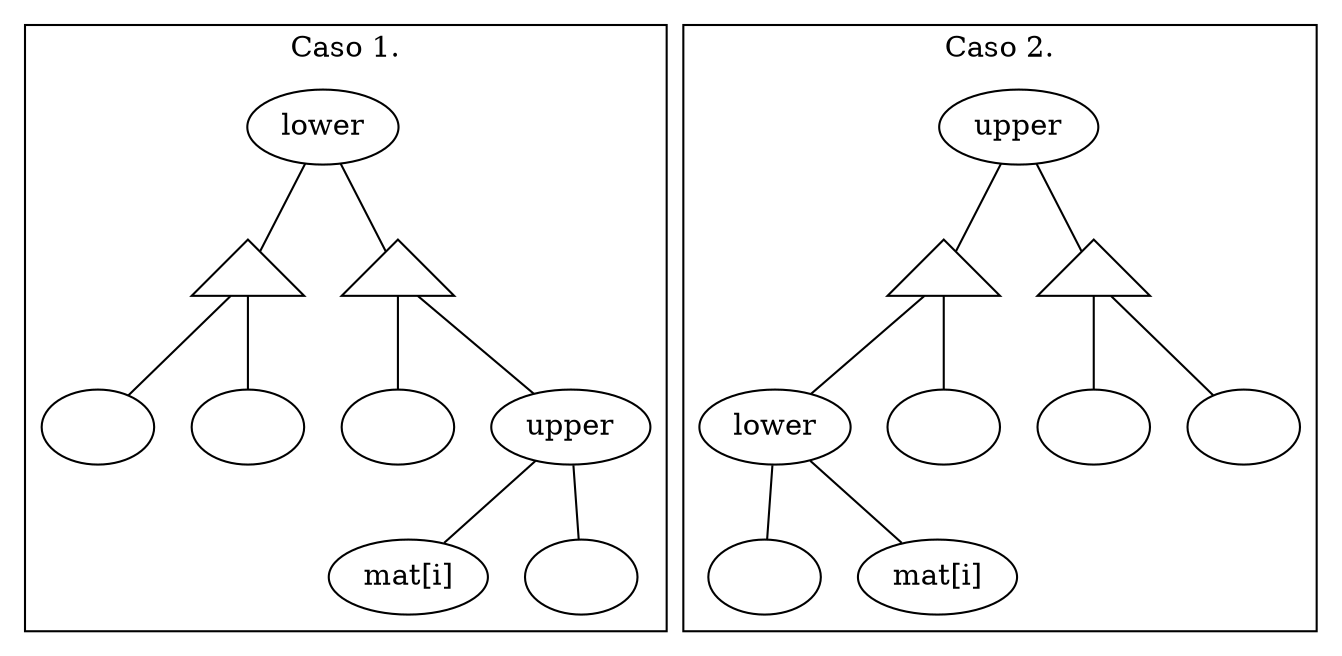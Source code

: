 graph "" {
  subgraph cluster1 {
    label="Caso 1.";
    e1 [label=""];
    e2 [label=""];
    e3 [label=""];
    // e4 [label=""];
    // e5 [label=""];
    x [label="mat[i]"];
    e6 [label=""];
    z [label="lower"];
    y [label="upper"];
    t1 [shape=triangle, label=""];
    t2 [shape=triangle, label=""];
    z -- t1;
    t1 -- e1;
    t1 -- e2
    z -- t2;
    t2 -- e3;
    t2 -- y;
    y -- x;
    y -- e6;
    // x -- e4;
    // x -- e5;
  }

  subgraph cluster2 {
    label="Caso 2."
    z2 [label="lower"];
    e21 [label=""];
    e22 [label=""];
    e23 [label=""];
    e24 [label=""];
    // e25 [label=""];
    x2 [label="mat[i]"];
    // e26 [label=""];
    y2 [label="upper"];
    t21 [shape=triangle, label=""];
    t22 [shape=triangle, label=""];
    y2 -- t21;
    y2 -- t22;
    t21 -- z2;
    t21 -- e22;
    z2 -- e21;
    z2 -- x2;
    t22 -- e23;
    t22 -- e24;
    // x2 -- e25;
    // x2 -- e26;

}

}
